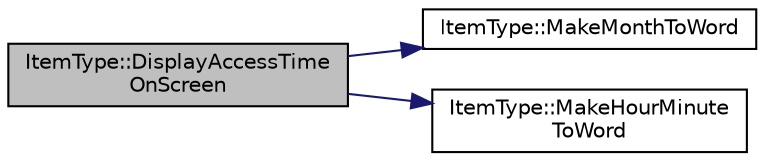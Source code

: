 digraph "ItemType::DisplayAccessTimeOnScreen"
{
 // LATEX_PDF_SIZE
  edge [fontname="Helvetica",fontsize="10",labelfontname="Helvetica",labelfontsize="10"];
  node [fontname="Helvetica",fontsize="10",shape=record];
  rankdir="LR";
  Node7 [label="ItemType::DisplayAccessTime\lOnScreen",height=0.2,width=0.4,color="black", fillcolor="grey75", style="filled", fontcolor="black",tooltip="Display Item Access Time on screen."];
  Node7 -> Node8 [color="midnightblue",fontsize="10",style="solid",fontname="Helvetica"];
  Node8 [label="ItemType::MakeMonthToWord",height=0.2,width=0.4,color="black", fillcolor="white", style="filled",URL="$class_item_type.html#a78b1b6a0b65a5c9e5e744ac70c0d57a1",tooltip="generate Month \"mm\" to word"];
  Node7 -> Node9 [color="midnightblue",fontsize="10",style="solid",fontname="Helvetica"];
  Node9 [label="ItemType::MakeHourMinute\lToWord",height=0.2,width=0.4,color="black", fillcolor="white", style="filled",URL="$class_item_type.html#a8bb2fb38a8263d044aeae28c411492ce",tooltip="generate hour,minute \"hhmm\" to Am,Pm(return)"];
}
